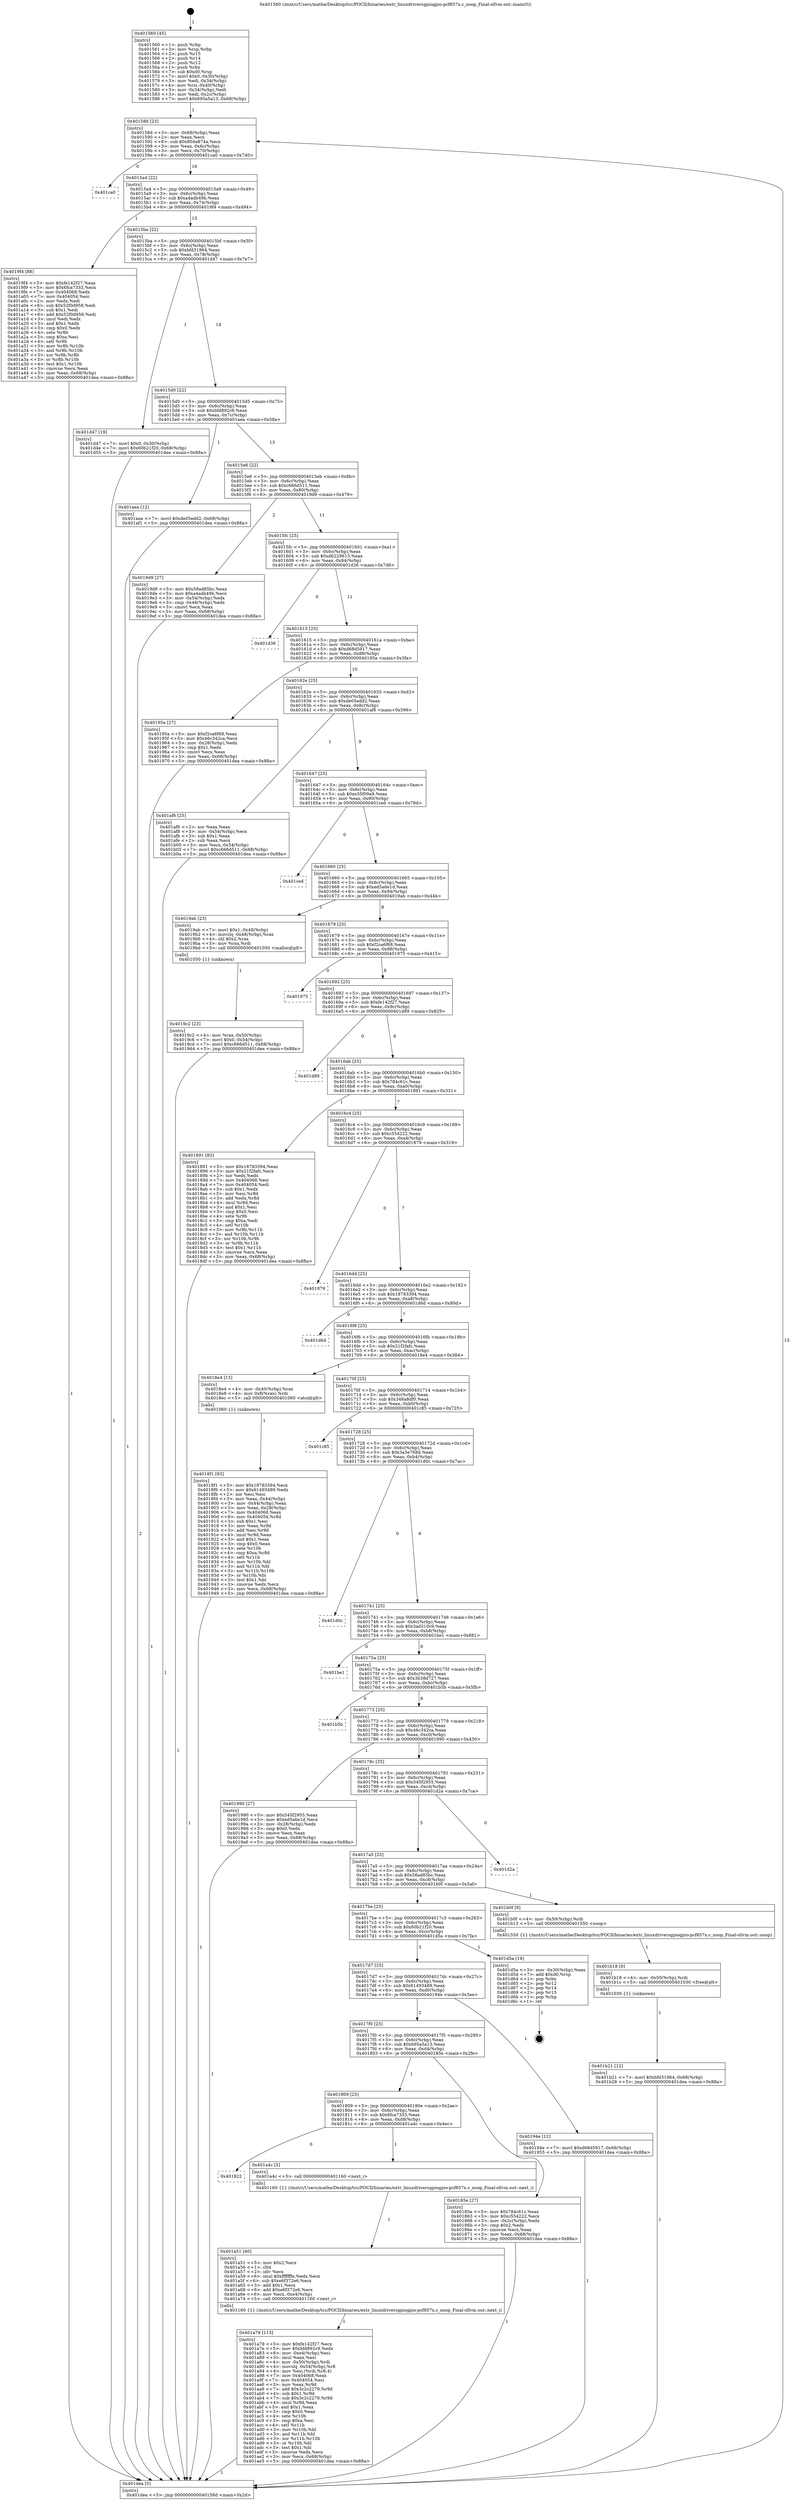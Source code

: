 digraph "0x401560" {
  label = "0x401560 (/mnt/c/Users/mathe/Desktop/tcc/POCII/binaries/extr_linuxdriversgpiogpio-pcf857x.c_noop_Final-ollvm.out::main(0))"
  labelloc = "t"
  node[shape=record]

  Entry [label="",width=0.3,height=0.3,shape=circle,fillcolor=black,style=filled]
  "0x40158d" [label="{
     0x40158d [23]\l
     | [instrs]\l
     &nbsp;&nbsp;0x40158d \<+3\>: mov -0x68(%rbp),%eax\l
     &nbsp;&nbsp;0x401590 \<+2\>: mov %eax,%ecx\l
     &nbsp;&nbsp;0x401592 \<+6\>: sub $0x804a874a,%ecx\l
     &nbsp;&nbsp;0x401598 \<+3\>: mov %eax,-0x6c(%rbp)\l
     &nbsp;&nbsp;0x40159b \<+3\>: mov %ecx,-0x70(%rbp)\l
     &nbsp;&nbsp;0x40159e \<+6\>: je 0000000000401ca0 \<main+0x740\>\l
  }"]
  "0x401ca0" [label="{
     0x401ca0\l
  }", style=dashed]
  "0x4015a4" [label="{
     0x4015a4 [22]\l
     | [instrs]\l
     &nbsp;&nbsp;0x4015a4 \<+5\>: jmp 00000000004015a9 \<main+0x49\>\l
     &nbsp;&nbsp;0x4015a9 \<+3\>: mov -0x6c(%rbp),%eax\l
     &nbsp;&nbsp;0x4015ac \<+5\>: sub $0xa4adb49b,%eax\l
     &nbsp;&nbsp;0x4015b1 \<+3\>: mov %eax,-0x74(%rbp)\l
     &nbsp;&nbsp;0x4015b4 \<+6\>: je 00000000004019f4 \<main+0x494\>\l
  }"]
  Exit [label="",width=0.3,height=0.3,shape=circle,fillcolor=black,style=filled,peripheries=2]
  "0x4019f4" [label="{
     0x4019f4 [88]\l
     | [instrs]\l
     &nbsp;&nbsp;0x4019f4 \<+5\>: mov $0xfe142f27,%eax\l
     &nbsp;&nbsp;0x4019f9 \<+5\>: mov $0x6fca7333,%ecx\l
     &nbsp;&nbsp;0x4019fe \<+7\>: mov 0x404068,%edx\l
     &nbsp;&nbsp;0x401a05 \<+7\>: mov 0x404054,%esi\l
     &nbsp;&nbsp;0x401a0c \<+2\>: mov %edx,%edi\l
     &nbsp;&nbsp;0x401a0e \<+6\>: sub $0x52f0d958,%edi\l
     &nbsp;&nbsp;0x401a14 \<+3\>: sub $0x1,%edi\l
     &nbsp;&nbsp;0x401a17 \<+6\>: add $0x52f0d958,%edi\l
     &nbsp;&nbsp;0x401a1d \<+3\>: imul %edi,%edx\l
     &nbsp;&nbsp;0x401a20 \<+3\>: and $0x1,%edx\l
     &nbsp;&nbsp;0x401a23 \<+3\>: cmp $0x0,%edx\l
     &nbsp;&nbsp;0x401a26 \<+4\>: sete %r8b\l
     &nbsp;&nbsp;0x401a2a \<+3\>: cmp $0xa,%esi\l
     &nbsp;&nbsp;0x401a2d \<+4\>: setl %r9b\l
     &nbsp;&nbsp;0x401a31 \<+3\>: mov %r8b,%r10b\l
     &nbsp;&nbsp;0x401a34 \<+3\>: and %r9b,%r10b\l
     &nbsp;&nbsp;0x401a37 \<+3\>: xor %r9b,%r8b\l
     &nbsp;&nbsp;0x401a3a \<+3\>: or %r8b,%r10b\l
     &nbsp;&nbsp;0x401a3d \<+4\>: test $0x1,%r10b\l
     &nbsp;&nbsp;0x401a41 \<+3\>: cmovne %ecx,%eax\l
     &nbsp;&nbsp;0x401a44 \<+3\>: mov %eax,-0x68(%rbp)\l
     &nbsp;&nbsp;0x401a47 \<+5\>: jmp 0000000000401dea \<main+0x88a\>\l
  }"]
  "0x4015ba" [label="{
     0x4015ba [22]\l
     | [instrs]\l
     &nbsp;&nbsp;0x4015ba \<+5\>: jmp 00000000004015bf \<main+0x5f\>\l
     &nbsp;&nbsp;0x4015bf \<+3\>: mov -0x6c(%rbp),%eax\l
     &nbsp;&nbsp;0x4015c2 \<+5\>: sub $0xbfd31964,%eax\l
     &nbsp;&nbsp;0x4015c7 \<+3\>: mov %eax,-0x78(%rbp)\l
     &nbsp;&nbsp;0x4015ca \<+6\>: je 0000000000401d47 \<main+0x7e7\>\l
  }"]
  "0x401b21" [label="{
     0x401b21 [12]\l
     | [instrs]\l
     &nbsp;&nbsp;0x401b21 \<+7\>: movl $0xbfd31964,-0x68(%rbp)\l
     &nbsp;&nbsp;0x401b28 \<+5\>: jmp 0000000000401dea \<main+0x88a\>\l
  }"]
  "0x401d47" [label="{
     0x401d47 [19]\l
     | [instrs]\l
     &nbsp;&nbsp;0x401d47 \<+7\>: movl $0x0,-0x30(%rbp)\l
     &nbsp;&nbsp;0x401d4e \<+7\>: movl $0x60b21f20,-0x68(%rbp)\l
     &nbsp;&nbsp;0x401d55 \<+5\>: jmp 0000000000401dea \<main+0x88a\>\l
  }"]
  "0x4015d0" [label="{
     0x4015d0 [22]\l
     | [instrs]\l
     &nbsp;&nbsp;0x4015d0 \<+5\>: jmp 00000000004015d5 \<main+0x75\>\l
     &nbsp;&nbsp;0x4015d5 \<+3\>: mov -0x6c(%rbp),%eax\l
     &nbsp;&nbsp;0x4015d8 \<+5\>: sub $0xbfd892c9,%eax\l
     &nbsp;&nbsp;0x4015dd \<+3\>: mov %eax,-0x7c(%rbp)\l
     &nbsp;&nbsp;0x4015e0 \<+6\>: je 0000000000401aea \<main+0x58a\>\l
  }"]
  "0x401b18" [label="{
     0x401b18 [9]\l
     | [instrs]\l
     &nbsp;&nbsp;0x401b18 \<+4\>: mov -0x50(%rbp),%rdi\l
     &nbsp;&nbsp;0x401b1c \<+5\>: call 0000000000401030 \<free@plt\>\l
     | [calls]\l
     &nbsp;&nbsp;0x401030 \{1\} (unknown)\l
  }"]
  "0x401aea" [label="{
     0x401aea [12]\l
     | [instrs]\l
     &nbsp;&nbsp;0x401aea \<+7\>: movl $0xde05edd2,-0x68(%rbp)\l
     &nbsp;&nbsp;0x401af1 \<+5\>: jmp 0000000000401dea \<main+0x88a\>\l
  }"]
  "0x4015e6" [label="{
     0x4015e6 [22]\l
     | [instrs]\l
     &nbsp;&nbsp;0x4015e6 \<+5\>: jmp 00000000004015eb \<main+0x8b\>\l
     &nbsp;&nbsp;0x4015eb \<+3\>: mov -0x6c(%rbp),%eax\l
     &nbsp;&nbsp;0x4015ee \<+5\>: sub $0xc666d511,%eax\l
     &nbsp;&nbsp;0x4015f3 \<+3\>: mov %eax,-0x80(%rbp)\l
     &nbsp;&nbsp;0x4015f6 \<+6\>: je 00000000004019d9 \<main+0x479\>\l
  }"]
  "0x401a79" [label="{
     0x401a79 [113]\l
     | [instrs]\l
     &nbsp;&nbsp;0x401a79 \<+5\>: mov $0xfe142f27,%ecx\l
     &nbsp;&nbsp;0x401a7e \<+5\>: mov $0xbfd892c9,%edx\l
     &nbsp;&nbsp;0x401a83 \<+6\>: mov -0xe4(%rbp),%esi\l
     &nbsp;&nbsp;0x401a89 \<+3\>: imul %eax,%esi\l
     &nbsp;&nbsp;0x401a8c \<+4\>: mov -0x50(%rbp),%rdi\l
     &nbsp;&nbsp;0x401a90 \<+4\>: movslq -0x54(%rbp),%r8\l
     &nbsp;&nbsp;0x401a94 \<+4\>: mov %esi,(%rdi,%r8,4)\l
     &nbsp;&nbsp;0x401a98 \<+7\>: mov 0x404068,%eax\l
     &nbsp;&nbsp;0x401a9f \<+7\>: mov 0x404054,%esi\l
     &nbsp;&nbsp;0x401aa6 \<+3\>: mov %eax,%r9d\l
     &nbsp;&nbsp;0x401aa9 \<+7\>: add $0x3c2c2279,%r9d\l
     &nbsp;&nbsp;0x401ab0 \<+4\>: sub $0x1,%r9d\l
     &nbsp;&nbsp;0x401ab4 \<+7\>: sub $0x3c2c2279,%r9d\l
     &nbsp;&nbsp;0x401abb \<+4\>: imul %r9d,%eax\l
     &nbsp;&nbsp;0x401abf \<+3\>: and $0x1,%eax\l
     &nbsp;&nbsp;0x401ac2 \<+3\>: cmp $0x0,%eax\l
     &nbsp;&nbsp;0x401ac5 \<+4\>: sete %r10b\l
     &nbsp;&nbsp;0x401ac9 \<+3\>: cmp $0xa,%esi\l
     &nbsp;&nbsp;0x401acc \<+4\>: setl %r11b\l
     &nbsp;&nbsp;0x401ad0 \<+3\>: mov %r10b,%bl\l
     &nbsp;&nbsp;0x401ad3 \<+3\>: and %r11b,%bl\l
     &nbsp;&nbsp;0x401ad6 \<+3\>: xor %r11b,%r10b\l
     &nbsp;&nbsp;0x401ad9 \<+3\>: or %r10b,%bl\l
     &nbsp;&nbsp;0x401adc \<+3\>: test $0x1,%bl\l
     &nbsp;&nbsp;0x401adf \<+3\>: cmovne %edx,%ecx\l
     &nbsp;&nbsp;0x401ae2 \<+3\>: mov %ecx,-0x68(%rbp)\l
     &nbsp;&nbsp;0x401ae5 \<+5\>: jmp 0000000000401dea \<main+0x88a\>\l
  }"]
  "0x4019d9" [label="{
     0x4019d9 [27]\l
     | [instrs]\l
     &nbsp;&nbsp;0x4019d9 \<+5\>: mov $0x58ad85bc,%eax\l
     &nbsp;&nbsp;0x4019de \<+5\>: mov $0xa4adb49b,%ecx\l
     &nbsp;&nbsp;0x4019e3 \<+3\>: mov -0x54(%rbp),%edx\l
     &nbsp;&nbsp;0x4019e6 \<+3\>: cmp -0x48(%rbp),%edx\l
     &nbsp;&nbsp;0x4019e9 \<+3\>: cmovl %ecx,%eax\l
     &nbsp;&nbsp;0x4019ec \<+3\>: mov %eax,-0x68(%rbp)\l
     &nbsp;&nbsp;0x4019ef \<+5\>: jmp 0000000000401dea \<main+0x88a\>\l
  }"]
  "0x4015fc" [label="{
     0x4015fc [25]\l
     | [instrs]\l
     &nbsp;&nbsp;0x4015fc \<+5\>: jmp 0000000000401601 \<main+0xa1\>\l
     &nbsp;&nbsp;0x401601 \<+3\>: mov -0x6c(%rbp),%eax\l
     &nbsp;&nbsp;0x401604 \<+5\>: sub $0xd6229613,%eax\l
     &nbsp;&nbsp;0x401609 \<+6\>: mov %eax,-0x84(%rbp)\l
     &nbsp;&nbsp;0x40160f \<+6\>: je 0000000000401d36 \<main+0x7d6\>\l
  }"]
  "0x401a51" [label="{
     0x401a51 [40]\l
     | [instrs]\l
     &nbsp;&nbsp;0x401a51 \<+5\>: mov $0x2,%ecx\l
     &nbsp;&nbsp;0x401a56 \<+1\>: cltd\l
     &nbsp;&nbsp;0x401a57 \<+2\>: idiv %ecx\l
     &nbsp;&nbsp;0x401a59 \<+6\>: imul $0xfffffffe,%edx,%ecx\l
     &nbsp;&nbsp;0x401a5f \<+6\>: sub $0xe6f372e6,%ecx\l
     &nbsp;&nbsp;0x401a65 \<+3\>: add $0x1,%ecx\l
     &nbsp;&nbsp;0x401a68 \<+6\>: add $0xe6f372e6,%ecx\l
     &nbsp;&nbsp;0x401a6e \<+6\>: mov %ecx,-0xe4(%rbp)\l
     &nbsp;&nbsp;0x401a74 \<+5\>: call 0000000000401160 \<next_i\>\l
     | [calls]\l
     &nbsp;&nbsp;0x401160 \{1\} (/mnt/c/Users/mathe/Desktop/tcc/POCII/binaries/extr_linuxdriversgpiogpio-pcf857x.c_noop_Final-ollvm.out::next_i)\l
  }"]
  "0x401d36" [label="{
     0x401d36\l
  }", style=dashed]
  "0x401615" [label="{
     0x401615 [25]\l
     | [instrs]\l
     &nbsp;&nbsp;0x401615 \<+5\>: jmp 000000000040161a \<main+0xba\>\l
     &nbsp;&nbsp;0x40161a \<+3\>: mov -0x6c(%rbp),%eax\l
     &nbsp;&nbsp;0x40161d \<+5\>: sub $0xd68d5917,%eax\l
     &nbsp;&nbsp;0x401622 \<+6\>: mov %eax,-0x88(%rbp)\l
     &nbsp;&nbsp;0x401628 \<+6\>: je 000000000040195a \<main+0x3fa\>\l
  }"]
  "0x401822" [label="{
     0x401822\l
  }", style=dashed]
  "0x40195a" [label="{
     0x40195a [27]\l
     | [instrs]\l
     &nbsp;&nbsp;0x40195a \<+5\>: mov $0xf2ca6f68,%eax\l
     &nbsp;&nbsp;0x40195f \<+5\>: mov $0x46c342ca,%ecx\l
     &nbsp;&nbsp;0x401964 \<+3\>: mov -0x28(%rbp),%edx\l
     &nbsp;&nbsp;0x401967 \<+3\>: cmp $0x1,%edx\l
     &nbsp;&nbsp;0x40196a \<+3\>: cmovl %ecx,%eax\l
     &nbsp;&nbsp;0x40196d \<+3\>: mov %eax,-0x68(%rbp)\l
     &nbsp;&nbsp;0x401970 \<+5\>: jmp 0000000000401dea \<main+0x88a\>\l
  }"]
  "0x40162e" [label="{
     0x40162e [25]\l
     | [instrs]\l
     &nbsp;&nbsp;0x40162e \<+5\>: jmp 0000000000401633 \<main+0xd3\>\l
     &nbsp;&nbsp;0x401633 \<+3\>: mov -0x6c(%rbp),%eax\l
     &nbsp;&nbsp;0x401636 \<+5\>: sub $0xde05edd2,%eax\l
     &nbsp;&nbsp;0x40163b \<+6\>: mov %eax,-0x8c(%rbp)\l
     &nbsp;&nbsp;0x401641 \<+6\>: je 0000000000401af6 \<main+0x596\>\l
  }"]
  "0x401a4c" [label="{
     0x401a4c [5]\l
     | [instrs]\l
     &nbsp;&nbsp;0x401a4c \<+5\>: call 0000000000401160 \<next_i\>\l
     | [calls]\l
     &nbsp;&nbsp;0x401160 \{1\} (/mnt/c/Users/mathe/Desktop/tcc/POCII/binaries/extr_linuxdriversgpiogpio-pcf857x.c_noop_Final-ollvm.out::next_i)\l
  }"]
  "0x401af6" [label="{
     0x401af6 [25]\l
     | [instrs]\l
     &nbsp;&nbsp;0x401af6 \<+2\>: xor %eax,%eax\l
     &nbsp;&nbsp;0x401af8 \<+3\>: mov -0x54(%rbp),%ecx\l
     &nbsp;&nbsp;0x401afb \<+3\>: sub $0x1,%eax\l
     &nbsp;&nbsp;0x401afe \<+2\>: sub %eax,%ecx\l
     &nbsp;&nbsp;0x401b00 \<+3\>: mov %ecx,-0x54(%rbp)\l
     &nbsp;&nbsp;0x401b03 \<+7\>: movl $0xc666d511,-0x68(%rbp)\l
     &nbsp;&nbsp;0x401b0a \<+5\>: jmp 0000000000401dea \<main+0x88a\>\l
  }"]
  "0x401647" [label="{
     0x401647 [25]\l
     | [instrs]\l
     &nbsp;&nbsp;0x401647 \<+5\>: jmp 000000000040164c \<main+0xec\>\l
     &nbsp;&nbsp;0x40164c \<+3\>: mov -0x6c(%rbp),%eax\l
     &nbsp;&nbsp;0x40164f \<+5\>: sub $0xe35f09a9,%eax\l
     &nbsp;&nbsp;0x401654 \<+6\>: mov %eax,-0x90(%rbp)\l
     &nbsp;&nbsp;0x40165a \<+6\>: je 0000000000401ced \<main+0x78d\>\l
  }"]
  "0x4019c2" [label="{
     0x4019c2 [23]\l
     | [instrs]\l
     &nbsp;&nbsp;0x4019c2 \<+4\>: mov %rax,-0x50(%rbp)\l
     &nbsp;&nbsp;0x4019c6 \<+7\>: movl $0x0,-0x54(%rbp)\l
     &nbsp;&nbsp;0x4019cd \<+7\>: movl $0xc666d511,-0x68(%rbp)\l
     &nbsp;&nbsp;0x4019d4 \<+5\>: jmp 0000000000401dea \<main+0x88a\>\l
  }"]
  "0x401ced" [label="{
     0x401ced\l
  }", style=dashed]
  "0x401660" [label="{
     0x401660 [25]\l
     | [instrs]\l
     &nbsp;&nbsp;0x401660 \<+5\>: jmp 0000000000401665 \<main+0x105\>\l
     &nbsp;&nbsp;0x401665 \<+3\>: mov -0x6c(%rbp),%eax\l
     &nbsp;&nbsp;0x401668 \<+5\>: sub $0xed5a6e1d,%eax\l
     &nbsp;&nbsp;0x40166d \<+6\>: mov %eax,-0x94(%rbp)\l
     &nbsp;&nbsp;0x401673 \<+6\>: je 00000000004019ab \<main+0x44b\>\l
  }"]
  "0x4018f1" [label="{
     0x4018f1 [93]\l
     | [instrs]\l
     &nbsp;&nbsp;0x4018f1 \<+5\>: mov $0x18783394,%ecx\l
     &nbsp;&nbsp;0x4018f6 \<+5\>: mov $0x61493489,%edx\l
     &nbsp;&nbsp;0x4018fb \<+2\>: xor %esi,%esi\l
     &nbsp;&nbsp;0x4018fd \<+3\>: mov %eax,-0x44(%rbp)\l
     &nbsp;&nbsp;0x401900 \<+3\>: mov -0x44(%rbp),%eax\l
     &nbsp;&nbsp;0x401903 \<+3\>: mov %eax,-0x28(%rbp)\l
     &nbsp;&nbsp;0x401906 \<+7\>: mov 0x404068,%eax\l
     &nbsp;&nbsp;0x40190d \<+8\>: mov 0x404054,%r8d\l
     &nbsp;&nbsp;0x401915 \<+3\>: sub $0x1,%esi\l
     &nbsp;&nbsp;0x401918 \<+3\>: mov %eax,%r9d\l
     &nbsp;&nbsp;0x40191b \<+3\>: add %esi,%r9d\l
     &nbsp;&nbsp;0x40191e \<+4\>: imul %r9d,%eax\l
     &nbsp;&nbsp;0x401922 \<+3\>: and $0x1,%eax\l
     &nbsp;&nbsp;0x401925 \<+3\>: cmp $0x0,%eax\l
     &nbsp;&nbsp;0x401928 \<+4\>: sete %r10b\l
     &nbsp;&nbsp;0x40192c \<+4\>: cmp $0xa,%r8d\l
     &nbsp;&nbsp;0x401930 \<+4\>: setl %r11b\l
     &nbsp;&nbsp;0x401934 \<+3\>: mov %r10b,%bl\l
     &nbsp;&nbsp;0x401937 \<+3\>: and %r11b,%bl\l
     &nbsp;&nbsp;0x40193a \<+3\>: xor %r11b,%r10b\l
     &nbsp;&nbsp;0x40193d \<+3\>: or %r10b,%bl\l
     &nbsp;&nbsp;0x401940 \<+3\>: test $0x1,%bl\l
     &nbsp;&nbsp;0x401943 \<+3\>: cmovne %edx,%ecx\l
     &nbsp;&nbsp;0x401946 \<+3\>: mov %ecx,-0x68(%rbp)\l
     &nbsp;&nbsp;0x401949 \<+5\>: jmp 0000000000401dea \<main+0x88a\>\l
  }"]
  "0x4019ab" [label="{
     0x4019ab [23]\l
     | [instrs]\l
     &nbsp;&nbsp;0x4019ab \<+7\>: movl $0x1,-0x48(%rbp)\l
     &nbsp;&nbsp;0x4019b2 \<+4\>: movslq -0x48(%rbp),%rax\l
     &nbsp;&nbsp;0x4019b6 \<+4\>: shl $0x2,%rax\l
     &nbsp;&nbsp;0x4019ba \<+3\>: mov %rax,%rdi\l
     &nbsp;&nbsp;0x4019bd \<+5\>: call 0000000000401050 \<malloc@plt\>\l
     | [calls]\l
     &nbsp;&nbsp;0x401050 \{1\} (unknown)\l
  }"]
  "0x401679" [label="{
     0x401679 [25]\l
     | [instrs]\l
     &nbsp;&nbsp;0x401679 \<+5\>: jmp 000000000040167e \<main+0x11e\>\l
     &nbsp;&nbsp;0x40167e \<+3\>: mov -0x6c(%rbp),%eax\l
     &nbsp;&nbsp;0x401681 \<+5\>: sub $0xf2ca6f68,%eax\l
     &nbsp;&nbsp;0x401686 \<+6\>: mov %eax,-0x98(%rbp)\l
     &nbsp;&nbsp;0x40168c \<+6\>: je 0000000000401975 \<main+0x415\>\l
  }"]
  "0x401560" [label="{
     0x401560 [45]\l
     | [instrs]\l
     &nbsp;&nbsp;0x401560 \<+1\>: push %rbp\l
     &nbsp;&nbsp;0x401561 \<+3\>: mov %rsp,%rbp\l
     &nbsp;&nbsp;0x401564 \<+2\>: push %r15\l
     &nbsp;&nbsp;0x401566 \<+2\>: push %r14\l
     &nbsp;&nbsp;0x401568 \<+2\>: push %r12\l
     &nbsp;&nbsp;0x40156a \<+1\>: push %rbx\l
     &nbsp;&nbsp;0x40156b \<+7\>: sub $0xd0,%rsp\l
     &nbsp;&nbsp;0x401572 \<+7\>: movl $0x0,-0x30(%rbp)\l
     &nbsp;&nbsp;0x401579 \<+3\>: mov %edi,-0x34(%rbp)\l
     &nbsp;&nbsp;0x40157c \<+4\>: mov %rsi,-0x40(%rbp)\l
     &nbsp;&nbsp;0x401580 \<+3\>: mov -0x34(%rbp),%edi\l
     &nbsp;&nbsp;0x401583 \<+3\>: mov %edi,-0x2c(%rbp)\l
     &nbsp;&nbsp;0x401586 \<+7\>: movl $0x695a5a13,-0x68(%rbp)\l
  }"]
  "0x401975" [label="{
     0x401975\l
  }", style=dashed]
  "0x401692" [label="{
     0x401692 [25]\l
     | [instrs]\l
     &nbsp;&nbsp;0x401692 \<+5\>: jmp 0000000000401697 \<main+0x137\>\l
     &nbsp;&nbsp;0x401697 \<+3\>: mov -0x6c(%rbp),%eax\l
     &nbsp;&nbsp;0x40169a \<+5\>: sub $0xfe142f27,%eax\l
     &nbsp;&nbsp;0x40169f \<+6\>: mov %eax,-0x9c(%rbp)\l
     &nbsp;&nbsp;0x4016a5 \<+6\>: je 0000000000401d89 \<main+0x829\>\l
  }"]
  "0x401dea" [label="{
     0x401dea [5]\l
     | [instrs]\l
     &nbsp;&nbsp;0x401dea \<+5\>: jmp 000000000040158d \<main+0x2d\>\l
  }"]
  "0x401d89" [label="{
     0x401d89\l
  }", style=dashed]
  "0x4016ab" [label="{
     0x4016ab [25]\l
     | [instrs]\l
     &nbsp;&nbsp;0x4016ab \<+5\>: jmp 00000000004016b0 \<main+0x150\>\l
     &nbsp;&nbsp;0x4016b0 \<+3\>: mov -0x6c(%rbp),%eax\l
     &nbsp;&nbsp;0x4016b3 \<+5\>: sub $0x784c61c,%eax\l
     &nbsp;&nbsp;0x4016b8 \<+6\>: mov %eax,-0xa0(%rbp)\l
     &nbsp;&nbsp;0x4016be \<+6\>: je 0000000000401891 \<main+0x331\>\l
  }"]
  "0x401809" [label="{
     0x401809 [25]\l
     | [instrs]\l
     &nbsp;&nbsp;0x401809 \<+5\>: jmp 000000000040180e \<main+0x2ae\>\l
     &nbsp;&nbsp;0x40180e \<+3\>: mov -0x6c(%rbp),%eax\l
     &nbsp;&nbsp;0x401811 \<+5\>: sub $0x6fca7333,%eax\l
     &nbsp;&nbsp;0x401816 \<+6\>: mov %eax,-0xd8(%rbp)\l
     &nbsp;&nbsp;0x40181c \<+6\>: je 0000000000401a4c \<main+0x4ec\>\l
  }"]
  "0x401891" [label="{
     0x401891 [83]\l
     | [instrs]\l
     &nbsp;&nbsp;0x401891 \<+5\>: mov $0x18783394,%eax\l
     &nbsp;&nbsp;0x401896 \<+5\>: mov $0x21f2fafc,%ecx\l
     &nbsp;&nbsp;0x40189b \<+2\>: xor %edx,%edx\l
     &nbsp;&nbsp;0x40189d \<+7\>: mov 0x404068,%esi\l
     &nbsp;&nbsp;0x4018a4 \<+7\>: mov 0x404054,%edi\l
     &nbsp;&nbsp;0x4018ab \<+3\>: sub $0x1,%edx\l
     &nbsp;&nbsp;0x4018ae \<+3\>: mov %esi,%r8d\l
     &nbsp;&nbsp;0x4018b1 \<+3\>: add %edx,%r8d\l
     &nbsp;&nbsp;0x4018b4 \<+4\>: imul %r8d,%esi\l
     &nbsp;&nbsp;0x4018b8 \<+3\>: and $0x1,%esi\l
     &nbsp;&nbsp;0x4018bb \<+3\>: cmp $0x0,%esi\l
     &nbsp;&nbsp;0x4018be \<+4\>: sete %r9b\l
     &nbsp;&nbsp;0x4018c2 \<+3\>: cmp $0xa,%edi\l
     &nbsp;&nbsp;0x4018c5 \<+4\>: setl %r10b\l
     &nbsp;&nbsp;0x4018c9 \<+3\>: mov %r9b,%r11b\l
     &nbsp;&nbsp;0x4018cc \<+3\>: and %r10b,%r11b\l
     &nbsp;&nbsp;0x4018cf \<+3\>: xor %r10b,%r9b\l
     &nbsp;&nbsp;0x4018d2 \<+3\>: or %r9b,%r11b\l
     &nbsp;&nbsp;0x4018d5 \<+4\>: test $0x1,%r11b\l
     &nbsp;&nbsp;0x4018d9 \<+3\>: cmovne %ecx,%eax\l
     &nbsp;&nbsp;0x4018dc \<+3\>: mov %eax,-0x68(%rbp)\l
     &nbsp;&nbsp;0x4018df \<+5\>: jmp 0000000000401dea \<main+0x88a\>\l
  }"]
  "0x4016c4" [label="{
     0x4016c4 [25]\l
     | [instrs]\l
     &nbsp;&nbsp;0x4016c4 \<+5\>: jmp 00000000004016c9 \<main+0x169\>\l
     &nbsp;&nbsp;0x4016c9 \<+3\>: mov -0x6c(%rbp),%eax\l
     &nbsp;&nbsp;0x4016cc \<+5\>: sub $0xc554222,%eax\l
     &nbsp;&nbsp;0x4016d1 \<+6\>: mov %eax,-0xa4(%rbp)\l
     &nbsp;&nbsp;0x4016d7 \<+6\>: je 0000000000401879 \<main+0x319\>\l
  }"]
  "0x40185e" [label="{
     0x40185e [27]\l
     | [instrs]\l
     &nbsp;&nbsp;0x40185e \<+5\>: mov $0x784c61c,%eax\l
     &nbsp;&nbsp;0x401863 \<+5\>: mov $0xc554222,%ecx\l
     &nbsp;&nbsp;0x401868 \<+3\>: mov -0x2c(%rbp),%edx\l
     &nbsp;&nbsp;0x40186b \<+3\>: cmp $0x2,%edx\l
     &nbsp;&nbsp;0x40186e \<+3\>: cmovne %ecx,%eax\l
     &nbsp;&nbsp;0x401871 \<+3\>: mov %eax,-0x68(%rbp)\l
     &nbsp;&nbsp;0x401874 \<+5\>: jmp 0000000000401dea \<main+0x88a\>\l
  }"]
  "0x401879" [label="{
     0x401879\l
  }", style=dashed]
  "0x4016dd" [label="{
     0x4016dd [25]\l
     | [instrs]\l
     &nbsp;&nbsp;0x4016dd \<+5\>: jmp 00000000004016e2 \<main+0x182\>\l
     &nbsp;&nbsp;0x4016e2 \<+3\>: mov -0x6c(%rbp),%eax\l
     &nbsp;&nbsp;0x4016e5 \<+5\>: sub $0x18783394,%eax\l
     &nbsp;&nbsp;0x4016ea \<+6\>: mov %eax,-0xa8(%rbp)\l
     &nbsp;&nbsp;0x4016f0 \<+6\>: je 0000000000401d6d \<main+0x80d\>\l
  }"]
  "0x4017f0" [label="{
     0x4017f0 [25]\l
     | [instrs]\l
     &nbsp;&nbsp;0x4017f0 \<+5\>: jmp 00000000004017f5 \<main+0x295\>\l
     &nbsp;&nbsp;0x4017f5 \<+3\>: mov -0x6c(%rbp),%eax\l
     &nbsp;&nbsp;0x4017f8 \<+5\>: sub $0x695a5a13,%eax\l
     &nbsp;&nbsp;0x4017fd \<+6\>: mov %eax,-0xd4(%rbp)\l
     &nbsp;&nbsp;0x401803 \<+6\>: je 000000000040185e \<main+0x2fe\>\l
  }"]
  "0x401d6d" [label="{
     0x401d6d\l
  }", style=dashed]
  "0x4016f6" [label="{
     0x4016f6 [25]\l
     | [instrs]\l
     &nbsp;&nbsp;0x4016f6 \<+5\>: jmp 00000000004016fb \<main+0x19b\>\l
     &nbsp;&nbsp;0x4016fb \<+3\>: mov -0x6c(%rbp),%eax\l
     &nbsp;&nbsp;0x4016fe \<+5\>: sub $0x21f2fafc,%eax\l
     &nbsp;&nbsp;0x401703 \<+6\>: mov %eax,-0xac(%rbp)\l
     &nbsp;&nbsp;0x401709 \<+6\>: je 00000000004018e4 \<main+0x384\>\l
  }"]
  "0x40194e" [label="{
     0x40194e [12]\l
     | [instrs]\l
     &nbsp;&nbsp;0x40194e \<+7\>: movl $0xd68d5917,-0x68(%rbp)\l
     &nbsp;&nbsp;0x401955 \<+5\>: jmp 0000000000401dea \<main+0x88a\>\l
  }"]
  "0x4018e4" [label="{
     0x4018e4 [13]\l
     | [instrs]\l
     &nbsp;&nbsp;0x4018e4 \<+4\>: mov -0x40(%rbp),%rax\l
     &nbsp;&nbsp;0x4018e8 \<+4\>: mov 0x8(%rax),%rdi\l
     &nbsp;&nbsp;0x4018ec \<+5\>: call 0000000000401060 \<atoi@plt\>\l
     | [calls]\l
     &nbsp;&nbsp;0x401060 \{1\} (unknown)\l
  }"]
  "0x40170f" [label="{
     0x40170f [25]\l
     | [instrs]\l
     &nbsp;&nbsp;0x40170f \<+5\>: jmp 0000000000401714 \<main+0x1b4\>\l
     &nbsp;&nbsp;0x401714 \<+3\>: mov -0x6c(%rbp),%eax\l
     &nbsp;&nbsp;0x401717 \<+5\>: sub $0x348a8df0,%eax\l
     &nbsp;&nbsp;0x40171c \<+6\>: mov %eax,-0xb0(%rbp)\l
     &nbsp;&nbsp;0x401722 \<+6\>: je 0000000000401c85 \<main+0x725\>\l
  }"]
  "0x4017d7" [label="{
     0x4017d7 [25]\l
     | [instrs]\l
     &nbsp;&nbsp;0x4017d7 \<+5\>: jmp 00000000004017dc \<main+0x27c\>\l
     &nbsp;&nbsp;0x4017dc \<+3\>: mov -0x6c(%rbp),%eax\l
     &nbsp;&nbsp;0x4017df \<+5\>: sub $0x61493489,%eax\l
     &nbsp;&nbsp;0x4017e4 \<+6\>: mov %eax,-0xd0(%rbp)\l
     &nbsp;&nbsp;0x4017ea \<+6\>: je 000000000040194e \<main+0x3ee\>\l
  }"]
  "0x401c85" [label="{
     0x401c85\l
  }", style=dashed]
  "0x401728" [label="{
     0x401728 [25]\l
     | [instrs]\l
     &nbsp;&nbsp;0x401728 \<+5\>: jmp 000000000040172d \<main+0x1cd\>\l
     &nbsp;&nbsp;0x40172d \<+3\>: mov -0x6c(%rbp),%eax\l
     &nbsp;&nbsp;0x401730 \<+5\>: sub $0x3a3e768d,%eax\l
     &nbsp;&nbsp;0x401735 \<+6\>: mov %eax,-0xb4(%rbp)\l
     &nbsp;&nbsp;0x40173b \<+6\>: je 0000000000401d0c \<main+0x7ac\>\l
  }"]
  "0x401d5a" [label="{
     0x401d5a [19]\l
     | [instrs]\l
     &nbsp;&nbsp;0x401d5a \<+3\>: mov -0x30(%rbp),%eax\l
     &nbsp;&nbsp;0x401d5d \<+7\>: add $0xd0,%rsp\l
     &nbsp;&nbsp;0x401d64 \<+1\>: pop %rbx\l
     &nbsp;&nbsp;0x401d65 \<+2\>: pop %r12\l
     &nbsp;&nbsp;0x401d67 \<+2\>: pop %r14\l
     &nbsp;&nbsp;0x401d69 \<+2\>: pop %r15\l
     &nbsp;&nbsp;0x401d6b \<+1\>: pop %rbp\l
     &nbsp;&nbsp;0x401d6c \<+1\>: ret\l
  }"]
  "0x401d0c" [label="{
     0x401d0c\l
  }", style=dashed]
  "0x401741" [label="{
     0x401741 [25]\l
     | [instrs]\l
     &nbsp;&nbsp;0x401741 \<+5\>: jmp 0000000000401746 \<main+0x1e6\>\l
     &nbsp;&nbsp;0x401746 \<+3\>: mov -0x6c(%rbp),%eax\l
     &nbsp;&nbsp;0x401749 \<+5\>: sub $0x3ad310c9,%eax\l
     &nbsp;&nbsp;0x40174e \<+6\>: mov %eax,-0xb8(%rbp)\l
     &nbsp;&nbsp;0x401754 \<+6\>: je 0000000000401be1 \<main+0x681\>\l
  }"]
  "0x4017be" [label="{
     0x4017be [25]\l
     | [instrs]\l
     &nbsp;&nbsp;0x4017be \<+5\>: jmp 00000000004017c3 \<main+0x263\>\l
     &nbsp;&nbsp;0x4017c3 \<+3\>: mov -0x6c(%rbp),%eax\l
     &nbsp;&nbsp;0x4017c6 \<+5\>: sub $0x60b21f20,%eax\l
     &nbsp;&nbsp;0x4017cb \<+6\>: mov %eax,-0xcc(%rbp)\l
     &nbsp;&nbsp;0x4017d1 \<+6\>: je 0000000000401d5a \<main+0x7fa\>\l
  }"]
  "0x401be1" [label="{
     0x401be1\l
  }", style=dashed]
  "0x40175a" [label="{
     0x40175a [25]\l
     | [instrs]\l
     &nbsp;&nbsp;0x40175a \<+5\>: jmp 000000000040175f \<main+0x1ff\>\l
     &nbsp;&nbsp;0x40175f \<+3\>: mov -0x6c(%rbp),%eax\l
     &nbsp;&nbsp;0x401762 \<+5\>: sub $0x3b38d727,%eax\l
     &nbsp;&nbsp;0x401767 \<+6\>: mov %eax,-0xbc(%rbp)\l
     &nbsp;&nbsp;0x40176d \<+6\>: je 0000000000401b5b \<main+0x5fb\>\l
  }"]
  "0x401b0f" [label="{
     0x401b0f [9]\l
     | [instrs]\l
     &nbsp;&nbsp;0x401b0f \<+4\>: mov -0x50(%rbp),%rdi\l
     &nbsp;&nbsp;0x401b13 \<+5\>: call 0000000000401550 \<noop\>\l
     | [calls]\l
     &nbsp;&nbsp;0x401550 \{1\} (/mnt/c/Users/mathe/Desktop/tcc/POCII/binaries/extr_linuxdriversgpiogpio-pcf857x.c_noop_Final-ollvm.out::noop)\l
  }"]
  "0x401b5b" [label="{
     0x401b5b\l
  }", style=dashed]
  "0x401773" [label="{
     0x401773 [25]\l
     | [instrs]\l
     &nbsp;&nbsp;0x401773 \<+5\>: jmp 0000000000401778 \<main+0x218\>\l
     &nbsp;&nbsp;0x401778 \<+3\>: mov -0x6c(%rbp),%eax\l
     &nbsp;&nbsp;0x40177b \<+5\>: sub $0x46c342ca,%eax\l
     &nbsp;&nbsp;0x401780 \<+6\>: mov %eax,-0xc0(%rbp)\l
     &nbsp;&nbsp;0x401786 \<+6\>: je 0000000000401990 \<main+0x430\>\l
  }"]
  "0x4017a5" [label="{
     0x4017a5 [25]\l
     | [instrs]\l
     &nbsp;&nbsp;0x4017a5 \<+5\>: jmp 00000000004017aa \<main+0x24a\>\l
     &nbsp;&nbsp;0x4017aa \<+3\>: mov -0x6c(%rbp),%eax\l
     &nbsp;&nbsp;0x4017ad \<+5\>: sub $0x58ad85bc,%eax\l
     &nbsp;&nbsp;0x4017b2 \<+6\>: mov %eax,-0xc8(%rbp)\l
     &nbsp;&nbsp;0x4017b8 \<+6\>: je 0000000000401b0f \<main+0x5af\>\l
  }"]
  "0x401990" [label="{
     0x401990 [27]\l
     | [instrs]\l
     &nbsp;&nbsp;0x401990 \<+5\>: mov $0x545f2955,%eax\l
     &nbsp;&nbsp;0x401995 \<+5\>: mov $0xed5a6e1d,%ecx\l
     &nbsp;&nbsp;0x40199a \<+3\>: mov -0x28(%rbp),%edx\l
     &nbsp;&nbsp;0x40199d \<+3\>: cmp $0x0,%edx\l
     &nbsp;&nbsp;0x4019a0 \<+3\>: cmove %ecx,%eax\l
     &nbsp;&nbsp;0x4019a3 \<+3\>: mov %eax,-0x68(%rbp)\l
     &nbsp;&nbsp;0x4019a6 \<+5\>: jmp 0000000000401dea \<main+0x88a\>\l
  }"]
  "0x40178c" [label="{
     0x40178c [25]\l
     | [instrs]\l
     &nbsp;&nbsp;0x40178c \<+5\>: jmp 0000000000401791 \<main+0x231\>\l
     &nbsp;&nbsp;0x401791 \<+3\>: mov -0x6c(%rbp),%eax\l
     &nbsp;&nbsp;0x401794 \<+5\>: sub $0x545f2955,%eax\l
     &nbsp;&nbsp;0x401799 \<+6\>: mov %eax,-0xc4(%rbp)\l
     &nbsp;&nbsp;0x40179f \<+6\>: je 0000000000401d2a \<main+0x7ca\>\l
  }"]
  "0x401d2a" [label="{
     0x401d2a\l
  }", style=dashed]
  Entry -> "0x401560" [label=" 1"]
  "0x40158d" -> "0x401ca0" [label=" 0"]
  "0x40158d" -> "0x4015a4" [label=" 16"]
  "0x401d5a" -> Exit [label=" 1"]
  "0x4015a4" -> "0x4019f4" [label=" 1"]
  "0x4015a4" -> "0x4015ba" [label=" 15"]
  "0x401d47" -> "0x401dea" [label=" 1"]
  "0x4015ba" -> "0x401d47" [label=" 1"]
  "0x4015ba" -> "0x4015d0" [label=" 14"]
  "0x401b21" -> "0x401dea" [label=" 1"]
  "0x4015d0" -> "0x401aea" [label=" 1"]
  "0x4015d0" -> "0x4015e6" [label=" 13"]
  "0x401b18" -> "0x401b21" [label=" 1"]
  "0x4015e6" -> "0x4019d9" [label=" 2"]
  "0x4015e6" -> "0x4015fc" [label=" 11"]
  "0x401b0f" -> "0x401b18" [label=" 1"]
  "0x4015fc" -> "0x401d36" [label=" 0"]
  "0x4015fc" -> "0x401615" [label=" 11"]
  "0x401af6" -> "0x401dea" [label=" 1"]
  "0x401615" -> "0x40195a" [label=" 1"]
  "0x401615" -> "0x40162e" [label=" 10"]
  "0x401aea" -> "0x401dea" [label=" 1"]
  "0x40162e" -> "0x401af6" [label=" 1"]
  "0x40162e" -> "0x401647" [label=" 9"]
  "0x401a79" -> "0x401dea" [label=" 1"]
  "0x401647" -> "0x401ced" [label=" 0"]
  "0x401647" -> "0x401660" [label=" 9"]
  "0x401a4c" -> "0x401a51" [label=" 1"]
  "0x401660" -> "0x4019ab" [label=" 1"]
  "0x401660" -> "0x401679" [label=" 8"]
  "0x401809" -> "0x401822" [label=" 0"]
  "0x401679" -> "0x401975" [label=" 0"]
  "0x401679" -> "0x401692" [label=" 8"]
  "0x401809" -> "0x401a4c" [label=" 1"]
  "0x401692" -> "0x401d89" [label=" 0"]
  "0x401692" -> "0x4016ab" [label=" 8"]
  "0x401a51" -> "0x401a79" [label=" 1"]
  "0x4016ab" -> "0x401891" [label=" 1"]
  "0x4016ab" -> "0x4016c4" [label=" 7"]
  "0x4019f4" -> "0x401dea" [label=" 1"]
  "0x4016c4" -> "0x401879" [label=" 0"]
  "0x4016c4" -> "0x4016dd" [label=" 7"]
  "0x4019d9" -> "0x401dea" [label=" 2"]
  "0x4016dd" -> "0x401d6d" [label=" 0"]
  "0x4016dd" -> "0x4016f6" [label=" 7"]
  "0x4019ab" -> "0x4019c2" [label=" 1"]
  "0x4016f6" -> "0x4018e4" [label=" 1"]
  "0x4016f6" -> "0x40170f" [label=" 6"]
  "0x401990" -> "0x401dea" [label=" 1"]
  "0x40170f" -> "0x401c85" [label=" 0"]
  "0x40170f" -> "0x401728" [label=" 6"]
  "0x40194e" -> "0x401dea" [label=" 1"]
  "0x401728" -> "0x401d0c" [label=" 0"]
  "0x401728" -> "0x401741" [label=" 6"]
  "0x4018f1" -> "0x401dea" [label=" 1"]
  "0x401741" -> "0x401be1" [label=" 0"]
  "0x401741" -> "0x40175a" [label=" 6"]
  "0x401891" -> "0x401dea" [label=" 1"]
  "0x40175a" -> "0x401b5b" [label=" 0"]
  "0x40175a" -> "0x401773" [label=" 6"]
  "0x401dea" -> "0x40158d" [label=" 15"]
  "0x401773" -> "0x401990" [label=" 1"]
  "0x401773" -> "0x40178c" [label=" 5"]
  "0x40185e" -> "0x401dea" [label=" 1"]
  "0x40178c" -> "0x401d2a" [label=" 0"]
  "0x40178c" -> "0x4017a5" [label=" 5"]
  "0x401560" -> "0x40158d" [label=" 1"]
  "0x4017a5" -> "0x401b0f" [label=" 1"]
  "0x4017a5" -> "0x4017be" [label=" 4"]
  "0x4018e4" -> "0x4018f1" [label=" 1"]
  "0x4017be" -> "0x401d5a" [label=" 1"]
  "0x4017be" -> "0x4017d7" [label=" 3"]
  "0x40195a" -> "0x401dea" [label=" 1"]
  "0x4017d7" -> "0x40194e" [label=" 1"]
  "0x4017d7" -> "0x4017f0" [label=" 2"]
  "0x4019c2" -> "0x401dea" [label=" 1"]
  "0x4017f0" -> "0x40185e" [label=" 1"]
  "0x4017f0" -> "0x401809" [label=" 1"]
}
